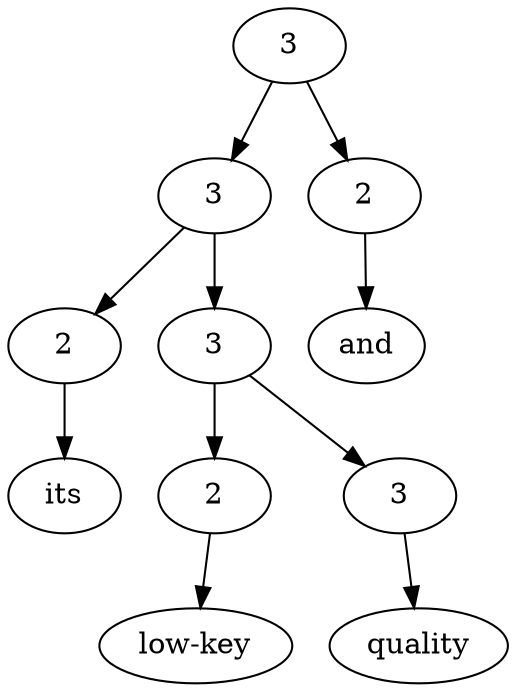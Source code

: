digraph G{Node0 [label="3"]
Node0 -> Node1
Node0 -> Node9
Node1 [label="3"]
Node1 -> Node2
Node1 -> Node4
Node9 [label="2"]
Node9 -> Node10
Node2 [label="2"]
Node2 -> Node3
Node4 [label="3"]
Node4 -> Node5
Node4 -> Node7
Node10 [label="and"]
Node3 [label="its"]
Node5 [label="2"]
Node5 -> Node6
Node7 [label="3"]
Node7 -> Node8
Node6 [label="low-key"]
Node8 [label="quality"]
}